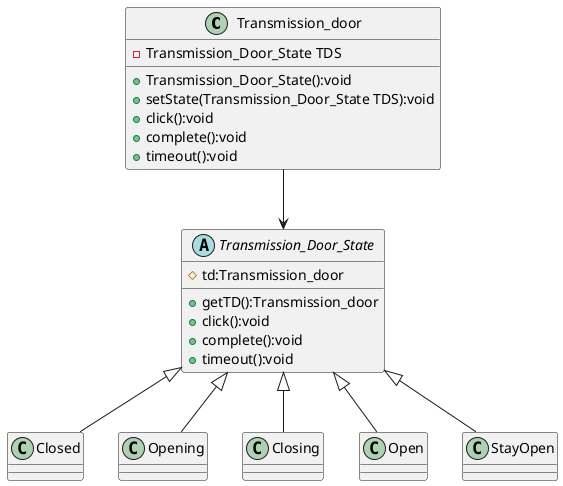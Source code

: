 @startuml
'https://plantuml.com/class-diagram

class Transmission_door{
-Transmission_Door_State TDS
+Transmission_Door_State():void
+setState(Transmission_Door_State TDS):void
+click():void
+complete():void
+timeout():void
}

abstract class Transmission_Door_State{
#td:Transmission_door
+getTD():Transmission_door
+click():void
+complete():void
+timeout():void
}

Transmission_door --> Transmission_Door_State

class Closed extends Transmission_Door_State{

}

class Opening extends Transmission_Door_State{

}

class Closing extends Transmission_Door_State{

}

class Open extends Transmission_Door_State{

}

class StayOpen extends Transmission_Door_State{

}

@enduml